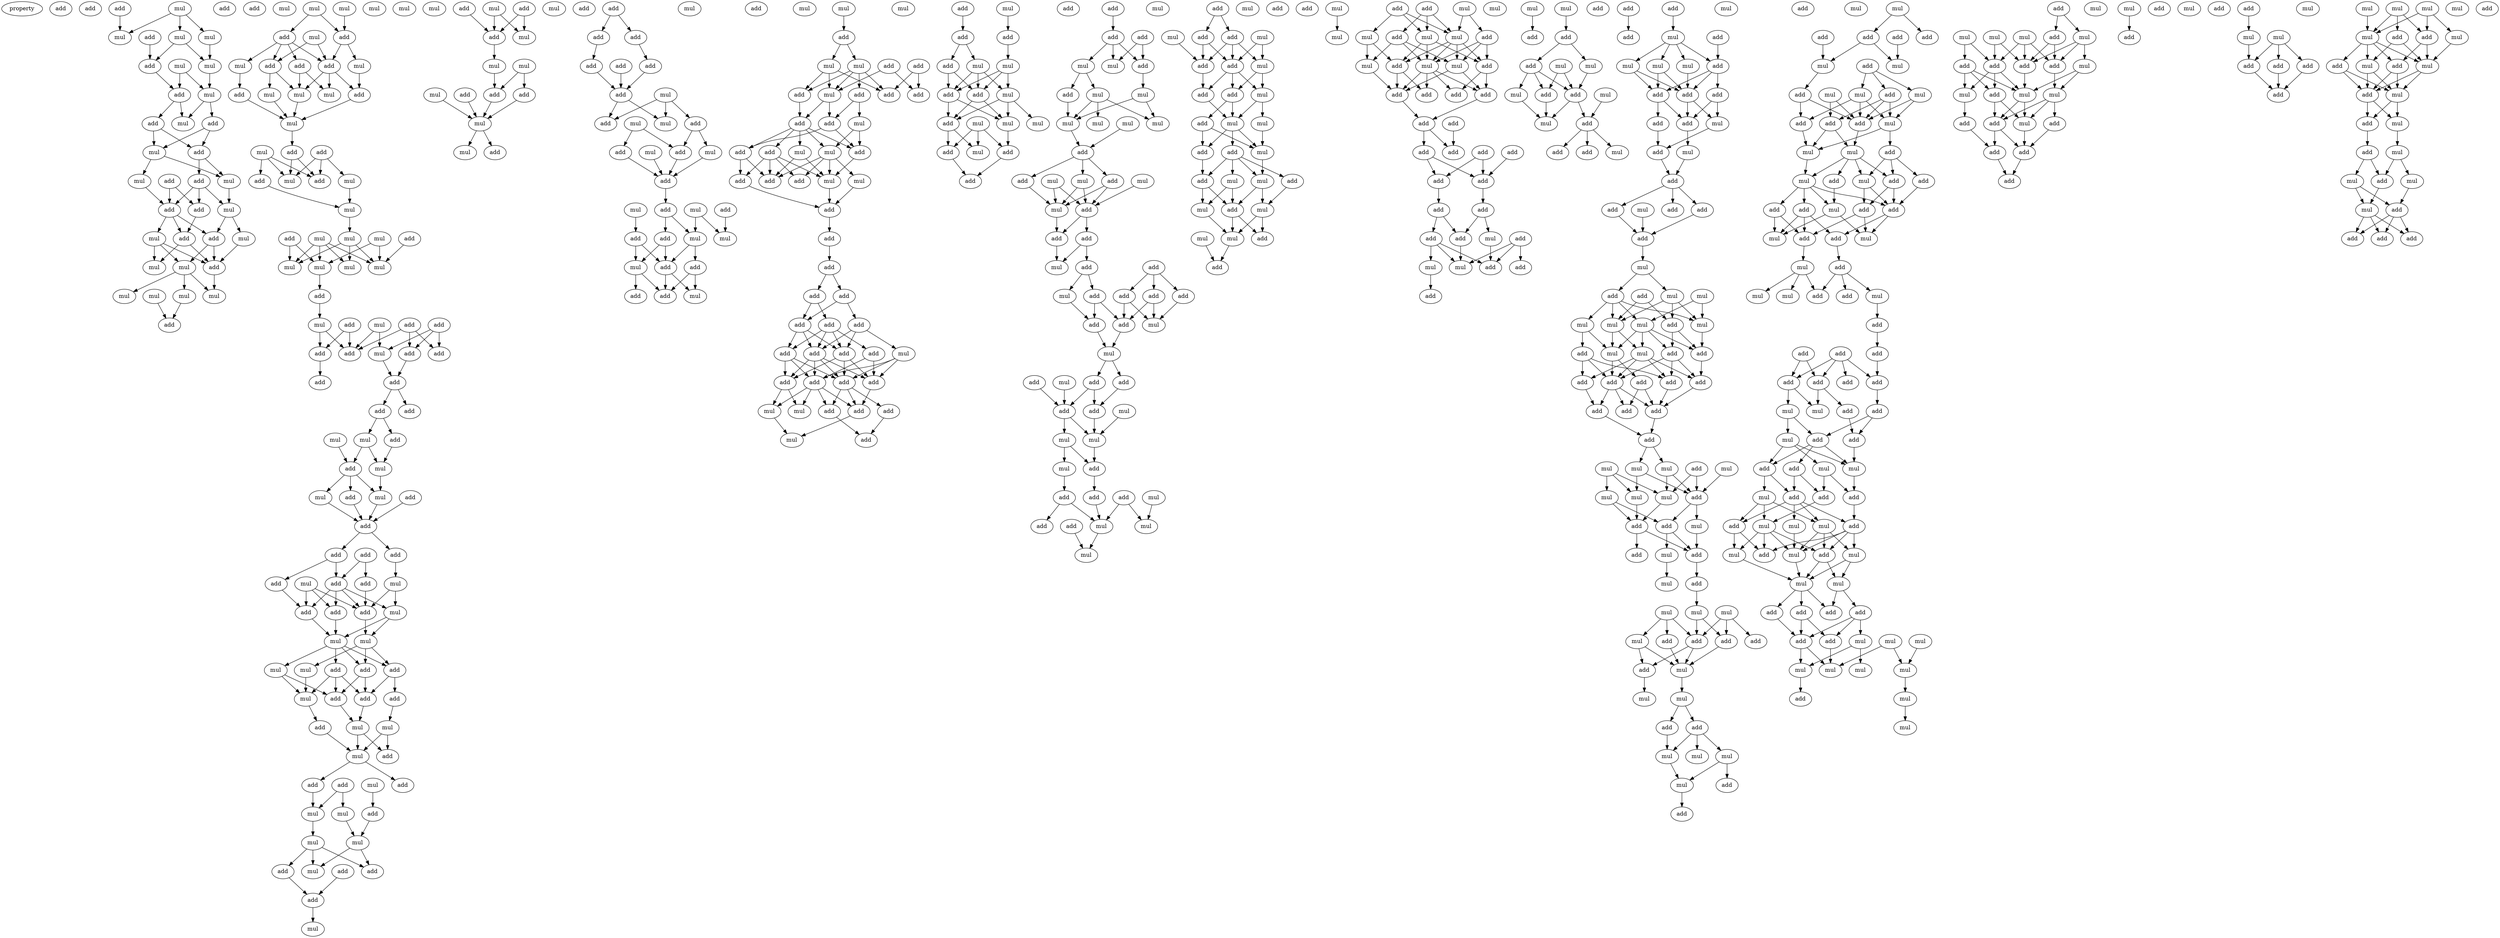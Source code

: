 digraph {
    node [fontcolor=black]
    property [mul=2,lf=1.9]
    0 [ label = add ];
    1 [ label = add ];
    2 [ label = add ];
    3 [ label = mul ];
    4 [ label = mul ];
    5 [ label = mul ];
    6 [ label = mul ];
    7 [ label = add ];
    8 [ label = mul ];
    9 [ label = add ];
    10 [ label = mul ];
    11 [ label = mul ];
    12 [ label = add ];
    13 [ label = mul ];
    14 [ label = add ];
    15 [ label = add ];
    16 [ label = mul ];
    17 [ label = add ];
    18 [ label = add ];
    19 [ label = mul ];
    20 [ label = add ];
    21 [ label = mul ];
    22 [ label = mul ];
    23 [ label = add ];
    24 [ label = add ];
    25 [ label = mul ];
    26 [ label = add ];
    27 [ label = mul ];
    28 [ label = add ];
    29 [ label = add ];
    30 [ label = mul ];
    31 [ label = mul ];
    32 [ label = mul ];
    33 [ label = mul ];
    34 [ label = mul ];
    35 [ label = mul ];
    36 [ label = add ];
    37 [ label = add ];
    38 [ label = add ];
    39 [ label = mul ];
    40 [ label = mul ];
    41 [ label = mul ];
    42 [ label = add ];
    43 [ label = add ];
    44 [ label = mul ];
    45 [ label = mul ];
    46 [ label = add ];
    47 [ label = add ];
    48 [ label = mul ];
    49 [ label = add ];
    50 [ label = add ];
    51 [ label = mul ];
    52 [ label = mul ];
    53 [ label = add ];
    54 [ label = mul ];
    55 [ label = mul ];
    56 [ label = add ];
    57 [ label = mul ];
    58 [ label = add ];
    59 [ label = add ];
    60 [ label = mul ];
    61 [ label = mul ];
    62 [ label = add ];
    63 [ label = mul ];
    64 [ label = add ];
    65 [ label = mul ];
    66 [ label = add ];
    67 [ label = mul ];
    68 [ label = mul ];
    69 [ label = mul ];
    70 [ label = mul ];
    71 [ label = mul ];
    72 [ label = mul ];
    73 [ label = add ];
    74 [ label = mul ];
    75 [ label = add ];
    76 [ label = add ];
    77 [ label = add ];
    78 [ label = mul ];
    79 [ label = add ];
    80 [ label = add ];
    81 [ label = add ];
    82 [ label = add ];
    83 [ label = mul ];
    84 [ label = add ];
    85 [ label = add ];
    86 [ label = add ];
    87 [ label = add ];
    88 [ label = mul ];
    89 [ label = mul ];
    90 [ label = add ];
    91 [ label = add ];
    92 [ label = mul ];
    93 [ label = mul ];
    94 [ label = mul ];
    95 [ label = mul ];
    96 [ label = add ];
    97 [ label = add ];
    98 [ label = add ];
    99 [ label = add ];
    100 [ label = mul ];
    101 [ label = add ];
    102 [ label = add ];
    103 [ label = mul ];
    104 [ label = mul ];
    105 [ label = add ];
    106 [ label = add ];
    107 [ label = add ];
    108 [ label = add ];
    109 [ label = mul ];
    110 [ label = add ];
    111 [ label = add ];
    112 [ label = mul ];
    113 [ label = mul ];
    114 [ label = add ];
    115 [ label = mul ];
    116 [ label = add ];
    117 [ label = add ];
    118 [ label = mul ];
    119 [ label = add ];
    120 [ label = add ];
    121 [ label = add ];
    122 [ label = mul ];
    123 [ label = mul ];
    124 [ label = mul ];
    125 [ label = add ];
    126 [ label = mul ];
    127 [ label = add ];
    128 [ label = add ];
    129 [ label = add ];
    130 [ label = add ];
    131 [ label = mul ];
    132 [ label = mul ];
    133 [ label = add ];
    134 [ label = mul ];
    135 [ label = mul ];
    136 [ label = mul ];
    137 [ label = mul ];
    138 [ label = mul ];
    139 [ label = add ];
    140 [ label = add ];
    141 [ label = add ];
    142 [ label = add ];
    143 [ label = mul ];
    144 [ label = add ];
    145 [ label = mul ];
    146 [ label = add ];
    147 [ label = mul ];
    148 [ label = mul ];
    149 [ label = add ];
    150 [ label = mul ];
    151 [ label = mul ];
    152 [ label = mul ];
    153 [ label = add ];
    154 [ label = add ];
    155 [ label = add ];
    156 [ label = mul ];
    157 [ label = mul ];
    158 [ label = add ];
    159 [ label = add ];
    160 [ label = add ];
    161 [ label = add ];
    162 [ label = add ];
    163 [ label = mul ];
    164 [ label = add ];
    165 [ label = add ];
    166 [ label = add ];
    167 [ label = add ];
    168 [ label = add ];
    169 [ label = mul ];
    170 [ label = mul ];
    171 [ label = add ];
    172 [ label = add ];
    173 [ label = mul ];
    174 [ label = add ];
    175 [ label = mul ];
    176 [ label = mul ];
    177 [ label = add ];
    178 [ label = add ];
    179 [ label = mul ];
    180 [ label = mul ];
    181 [ label = add ];
    182 [ label = add ];
    183 [ label = add ];
    184 [ label = mul ];
    185 [ label = mul ];
    186 [ label = add ];
    187 [ label = mul ];
    188 [ label = add ];
    189 [ label = add ];
    190 [ label = add ];
    191 [ label = mul ];
    192 [ label = add ];
    193 [ label = mul ];
    194 [ label = mul ];
    195 [ label = mul ];
    196 [ label = add ];
    197 [ label = mul ];
    198 [ label = add ];
    199 [ label = mul ];
    200 [ label = add ];
    201 [ label = mul ];
    202 [ label = add ];
    203 [ label = add ];
    204 [ label = add ];
    205 [ label = add ];
    206 [ label = add ];
    207 [ label = mul ];
    208 [ label = add ];
    209 [ label = add ];
    210 [ label = mul ];
    211 [ label = add ];
    212 [ label = mul ];
    213 [ label = add ];
    214 [ label = mul ];
    215 [ label = mul ];
    216 [ label = add ];
    217 [ label = add ];
    218 [ label = add ];
    219 [ label = add ];
    220 [ label = add ];
    221 [ label = add ];
    222 [ label = add ];
    223 [ label = add ];
    224 [ label = add ];
    225 [ label = add ];
    226 [ label = add ];
    227 [ label = mul ];
    228 [ label = add ];
    229 [ label = add ];
    230 [ label = add ];
    231 [ label = add ];
    232 [ label = add ];
    233 [ label = add ];
    234 [ label = add ];
    235 [ label = add ];
    236 [ label = add ];
    237 [ label = add ];
    238 [ label = mul ];
    239 [ label = add ];
    240 [ label = mul ];
    241 [ label = mul ];
    242 [ label = add ];
    243 [ label = mul ];
    244 [ label = add ];
    245 [ label = add ];
    246 [ label = add ];
    247 [ label = add ];
    248 [ label = add ];
    249 [ label = mul ];
    250 [ label = mul ];
    251 [ label = add ];
    252 [ label = add ];
    253 [ label = mul ];
    254 [ label = add ];
    255 [ label = mul ];
    256 [ label = mul ];
    257 [ label = mul ];
    258 [ label = add ];
    259 [ label = add ];
    260 [ label = mul ];
    261 [ label = add ];
    262 [ label = add ];
    263 [ label = add ];
    264 [ label = add ];
    265 [ label = mul ];
    266 [ label = mul ];
    267 [ label = add ];
    268 [ label = mul ];
    269 [ label = add ];
    270 [ label = mul ];
    271 [ label = mul ];
    272 [ label = mul ];
    273 [ label = mul ];
    274 [ label = mul ];
    275 [ label = mul ];
    276 [ label = add ];
    277 [ label = add ];
    278 [ label = mul ];
    279 [ label = mul ];
    280 [ label = add ];
    281 [ label = mul ];
    282 [ label = add ];
    283 [ label = mul ];
    284 [ label = add ];
    285 [ label = add ];
    286 [ label = mul ];
    287 [ label = add ];
    288 [ label = add ];
    289 [ label = add ];
    290 [ label = mul ];
    291 [ label = add ];
    292 [ label = add ];
    293 [ label = add ];
    294 [ label = add ];
    295 [ label = add ];
    296 [ label = mul ];
    297 [ label = mul ];
    298 [ label = add ];
    299 [ label = add ];
    300 [ label = mul ];
    301 [ label = add ];
    302 [ label = mul ];
    303 [ label = add ];
    304 [ label = add ];
    305 [ label = mul ];
    306 [ label = mul ];
    307 [ label = add ];
    308 [ label = mul ];
    309 [ label = add ];
    310 [ label = mul ];
    311 [ label = add ];
    312 [ label = add ];
    313 [ label = add ];
    314 [ label = mul ];
    315 [ label = mul ];
    316 [ label = add ];
    317 [ label = mul ];
    318 [ label = add ];
    319 [ label = mul ];
    320 [ label = add ];
    321 [ label = add ];
    322 [ label = mul ];
    323 [ label = mul ];
    324 [ label = mul ];
    325 [ label = add ];
    326 [ label = add ];
    327 [ label = add ];
    328 [ label = add ];
    329 [ label = mul ];
    330 [ label = mul ];
    331 [ label = add ];
    332 [ label = mul ];
    333 [ label = mul ];
    334 [ label = add ];
    335 [ label = add ];
    336 [ label = add ];
    337 [ label = add ];
    338 [ label = mul ];
    339 [ label = mul ];
    340 [ label = add ];
    341 [ label = mul ];
    342 [ label = mul ];
    343 [ label = add ];
    344 [ label = mul ];
    345 [ label = add ];
    346 [ label = mul ];
    347 [ label = add ];
    348 [ label = add ];
    349 [ label = mul ];
    350 [ label = mul ];
    351 [ label = add ];
    352 [ label = mul ];
    353 [ label = add ];
    354 [ label = mul ];
    355 [ label = mul ];
    356 [ label = add ];
    357 [ label = add ];
    358 [ label = mul ];
    359 [ label = mul ];
    360 [ label = add ];
    361 [ label = add ];
    362 [ label = mul ];
    363 [ label = mul ];
    364 [ label = add ];
    365 [ label = add ];
    366 [ label = add ];
    367 [ label = add ];
    368 [ label = add ];
    369 [ label = add ];
    370 [ label = add ];
    371 [ label = add ];
    372 [ label = add ];
    373 [ label = add ];
    374 [ label = add ];
    375 [ label = add ];
    376 [ label = add ];
    377 [ label = add ];
    378 [ label = add ];
    379 [ label = mul ];
    380 [ label = add ];
    381 [ label = add ];
    382 [ label = add ];
    383 [ label = mul ];
    384 [ label = add ];
    385 [ label = mul ];
    386 [ label = mul ];
    387 [ label = add ];
    388 [ label = mul ];
    389 [ label = mul ];
    390 [ label = add ];
    391 [ label = add ];
    392 [ label = mul ];
    393 [ label = mul ];
    394 [ label = add ];
    395 [ label = add ];
    396 [ label = mul ];
    397 [ label = mul ];
    398 [ label = add ];
    399 [ label = mul ];
    400 [ label = add ];
    401 [ label = add ];
    402 [ label = add ];
    403 [ label = add ];
    404 [ label = add ];
    405 [ label = mul ];
    406 [ label = add ];
    407 [ label = add ];
    408 [ label = mul ];
    409 [ label = add ];
    410 [ label = mul ];
    411 [ label = add ];
    412 [ label = mul ];
    413 [ label = mul ];
    414 [ label = add ];
    415 [ label = add ];
    416 [ label = add ];
    417 [ label = mul ];
    418 [ label = add ];
    419 [ label = add ];
    420 [ label = add ];
    421 [ label = mul ];
    422 [ label = mul ];
    423 [ label = add ];
    424 [ label = add ];
    425 [ label = add ];
    426 [ label = add ];
    427 [ label = mul ];
    428 [ label = add ];
    429 [ label = mul ];
    430 [ label = mul ];
    431 [ label = add ];
    432 [ label = mul ];
    433 [ label = add ];
    434 [ label = mul ];
    435 [ label = mul ];
    436 [ label = add ];
    437 [ label = mul ];
    438 [ label = mul ];
    439 [ label = mul ];
    440 [ label = mul ];
    441 [ label = add ];
    442 [ label = add ];
    443 [ label = add ];
    444 [ label = add ];
    445 [ label = add ];
    446 [ label = add ];
    447 [ label = add ];
    448 [ label = add ];
    449 [ label = add ];
    450 [ label = add ];
    451 [ label = add ];
    452 [ label = add ];
    453 [ label = mul ];
    454 [ label = add ];
    455 [ label = mul ];
    456 [ label = mul ];
    457 [ label = mul ];
    458 [ label = mul ];
    459 [ label = mul ];
    460 [ label = add ];
    461 [ label = mul ];
    462 [ label = mul ];
    463 [ label = add ];
    464 [ label = add ];
    465 [ label = add ];
    466 [ label = add ];
    467 [ label = mul ];
    468 [ label = add ];
    469 [ label = mul ];
    470 [ label = add ];
    471 [ label = mul ];
    472 [ label = mul ];
    473 [ label = mul ];
    474 [ label = add ];
    475 [ label = mul ];
    476 [ label = add ];
    477 [ label = add ];
    478 [ label = add ];
    479 [ label = mul ];
    480 [ label = add ];
    481 [ label = mul ];
    482 [ label = mul ];
    483 [ label = add ];
    484 [ label = mul ];
    485 [ label = add ];
    486 [ label = mul ];
    487 [ label = mul ];
    488 [ label = mul ];
    489 [ label = add ];
    490 [ label = mul ];
    491 [ label = add ];
    492 [ label = mul ];
    493 [ label = add ];
    494 [ label = add ];
    495 [ label = add ];
    496 [ label = add ];
    497 [ label = mul ];
    498 [ label = add ];
    499 [ label = mul ];
    500 [ label = add ];
    501 [ label = mul ];
    502 [ label = mul ];
    503 [ label = add ];
    504 [ label = mul ];
    505 [ label = mul ];
    506 [ label = add ];
    507 [ label = add ];
    508 [ label = add ];
    509 [ label = mul ];
    510 [ label = add ];
    511 [ label = mul ];
    512 [ label = add ];
    513 [ label = mul ];
    514 [ label = add ];
    515 [ label = mul ];
    516 [ label = add ];
    517 [ label = add ];
    518 [ label = add ];
    519 [ label = mul ];
    520 [ label = add ];
    521 [ label = add ];
    522 [ label = mul ];
    523 [ label = add ];
    524 [ label = mul ];
    525 [ label = add ];
    526 [ label = add ];
    527 [ label = mul ];
    528 [ label = add ];
    529 [ label = mul ];
    530 [ label = mul ];
    531 [ label = add ];
    532 [ label = mul ];
    533 [ label = add ];
    534 [ label = add ];
    535 [ label = add ];
    536 [ label = add ];
    537 [ label = add ];
    538 [ label = add ];
    539 [ label = add ];
    540 [ label = add ];
    541 [ label = mul ];
    542 [ label = mul ];
    543 [ label = add ];
    544 [ label = add ];
    545 [ label = add ];
    546 [ label = add ];
    547 [ label = mul ];
    548 [ label = mul ];
    549 [ label = add ];
    550 [ label = mul ];
    551 [ label = add ];
    552 [ label = add ];
    553 [ label = add ];
    554 [ label = mul ];
    555 [ label = add ];
    556 [ label = add ];
    557 [ label = mul ];
    558 [ label = add ];
    559 [ label = mul ];
    560 [ label = mul ];
    561 [ label = add ];
    562 [ label = add ];
    563 [ label = mul ];
    564 [ label = mul ];
    565 [ label = mul ];
    566 [ label = mul ];
    567 [ label = mul ];
    568 [ label = add ];
    569 [ label = add ];
    570 [ label = add ];
    571 [ label = add ];
    572 [ label = mul ];
    573 [ label = add ];
    574 [ label = add ];
    575 [ label = mul ];
    576 [ label = mul ];
    577 [ label = mul ];
    578 [ label = mul ];
    579 [ label = mul ];
    580 [ label = mul ];
    581 [ label = add ];
    582 [ label = mul ];
    583 [ label = mul ];
    584 [ label = add ];
    585 [ label = mul ];
    586 [ label = mul ];
    587 [ label = add ];
    588 [ label = mul ];
    589 [ label = mul ];
    590 [ label = add ];
    591 [ label = add ];
    592 [ label = add ];
    593 [ label = add ];
    594 [ label = mul ];
    595 [ label = mul ];
    596 [ label = mul ];
    597 [ label = mul ];
    598 [ label = add ];
    599 [ label = add ];
    600 [ label = add ];
    601 [ label = mul ];
    602 [ label = add ];
    603 [ label = add ];
    604 [ label = add ];
    605 [ label = add ];
    606 [ label = mul ];
    607 [ label = mul ];
    608 [ label = add ];
    609 [ label = add ];
    610 [ label = mul ];
    611 [ label = add ];
    612 [ label = add ];
    613 [ label = mul ];
    614 [ label = mul ];
    615 [ label = add ];
    616 [ label = add ];
    617 [ label = add ];
    618 [ label = mul ];
    619 [ label = add ];
    620 [ label = mul ];
    621 [ label = mul ];
    622 [ label = mul ];
    623 [ label = mul ];
    624 [ label = add ];
    625 [ label = add ];
    626 [ label = mul ];
    627 [ label = add ];
    628 [ label = mul ];
    629 [ label = mul ];
    630 [ label = add ];
    631 [ label = add ];
    632 [ label = mul ];
    633 [ label = add ];
    634 [ label = mul ];
    635 [ label = mul ];
    636 [ label = add ];
    637 [ label = add ];
    638 [ label = mul ];
    639 [ label = mul ];
    640 [ label = mul ];
    641 [ label = add ];
    642 [ label = mul ];
    643 [ label = add ];
    644 [ label = add ];
    645 [ label = add ];
    646 [ label = add ];
    2 -> 5 [ name = 0 ];
    3 -> 4 [ name = 1 ];
    3 -> 5 [ name = 2 ];
    3 -> 6 [ name = 3 ];
    4 -> 10 [ name = 4 ];
    6 -> 9 [ name = 5 ];
    6 -> 10 [ name = 6 ];
    7 -> 9 [ name = 7 ];
    8 -> 11 [ name = 8 ];
    8 -> 12 [ name = 9 ];
    9 -> 12 [ name = 10 ];
    10 -> 11 [ name = 11 ];
    11 -> 13 [ name = 12 ];
    11 -> 15 [ name = 13 ];
    12 -> 13 [ name = 14 ];
    12 -> 14 [ name = 15 ];
    14 -> 16 [ name = 16 ];
    14 -> 17 [ name = 17 ];
    15 -> 16 [ name = 18 ];
    15 -> 17 [ name = 19 ];
    16 -> 19 [ name = 20 ];
    16 -> 21 [ name = 21 ];
    17 -> 19 [ name = 22 ];
    17 -> 20 [ name = 23 ];
    18 -> 23 [ name = 24 ];
    18 -> 24 [ name = 25 ];
    19 -> 22 [ name = 26 ];
    20 -> 22 [ name = 27 ];
    20 -> 23 [ name = 28 ];
    20 -> 24 [ name = 29 ];
    21 -> 24 [ name = 30 ];
    22 -> 26 [ name = 31 ];
    22 -> 27 [ name = 32 ];
    23 -> 28 [ name = 33 ];
    24 -> 25 [ name = 34 ];
    24 -> 26 [ name = 35 ];
    24 -> 28 [ name = 36 ];
    25 -> 29 [ name = 37 ];
    25 -> 30 [ name = 38 ];
    25 -> 31 [ name = 39 ];
    26 -> 29 [ name = 40 ];
    26 -> 31 [ name = 41 ];
    27 -> 29 [ name = 42 ];
    28 -> 29 [ name = 43 ];
    28 -> 30 [ name = 44 ];
    29 -> 32 [ name = 45 ];
    31 -> 32 [ name = 46 ];
    31 -> 34 [ name = 47 ];
    31 -> 35 [ name = 48 ];
    33 -> 36 [ name = 49 ];
    34 -> 36 [ name = 50 ];
    40 -> 43 [ name = 51 ];
    41 -> 42 [ name = 52 ];
    41 -> 43 [ name = 53 ];
    42 -> 45 [ name = 54 ];
    42 -> 46 [ name = 55 ];
    42 -> 47 [ name = 56 ];
    42 -> 49 [ name = 57 ];
    43 -> 47 [ name = 58 ];
    43 -> 48 [ name = 59 ];
    44 -> 46 [ name = 60 ];
    44 -> 47 [ name = 61 ];
    45 -> 53 [ name = 62 ];
    46 -> 51 [ name = 63 ];
    46 -> 52 [ name = 64 ];
    47 -> 50 [ name = 65 ];
    47 -> 52 [ name = 66 ];
    47 -> 54 [ name = 67 ];
    48 -> 50 [ name = 68 ];
    49 -> 52 [ name = 69 ];
    49 -> 54 [ name = 70 ];
    50 -> 55 [ name = 71 ];
    51 -> 55 [ name = 72 ];
    52 -> 55 [ name = 73 ];
    53 -> 55 [ name = 74 ];
    55 -> 56 [ name = 75 ];
    56 -> 61 [ name = 76 ];
    56 -> 62 [ name = 77 ];
    57 -> 59 [ name = 78 ];
    57 -> 61 [ name = 79 ];
    57 -> 62 [ name = 80 ];
    58 -> 60 [ name = 81 ];
    58 -> 61 [ name = 82 ];
    58 -> 62 [ name = 83 ];
    59 -> 63 [ name = 84 ];
    60 -> 63 [ name = 85 ];
    63 -> 67 [ name = 86 ];
    64 -> 69 [ name = 87 ];
    64 -> 70 [ name = 88 ];
    65 -> 69 [ name = 89 ];
    65 -> 70 [ name = 90 ];
    65 -> 71 [ name = 91 ];
    65 -> 72 [ name = 92 ];
    66 -> 72 [ name = 93 ];
    67 -> 70 [ name = 94 ];
    67 -> 71 [ name = 95 ];
    67 -> 72 [ name = 96 ];
    68 -> 69 [ name = 97 ];
    68 -> 72 [ name = 98 ];
    69 -> 73 [ name = 99 ];
    73 -> 74 [ name = 100 ];
    74 -> 79 [ name = 101 ];
    74 -> 80 [ name = 102 ];
    75 -> 79 [ name = 103 ];
    75 -> 81 [ name = 104 ];
    75 -> 82 [ name = 105 ];
    76 -> 81 [ name = 106 ];
    76 -> 82 [ name = 107 ];
    76 -> 83 [ name = 108 ];
    77 -> 79 [ name = 109 ];
    77 -> 80 [ name = 110 ];
    78 -> 79 [ name = 111 ];
    78 -> 83 [ name = 112 ];
    80 -> 84 [ name = 113 ];
    81 -> 85 [ name = 114 ];
    83 -> 85 [ name = 115 ];
    85 -> 86 [ name = 116 ];
    85 -> 87 [ name = 117 ];
    86 -> 88 [ name = 118 ];
    86 -> 90 [ name = 119 ];
    88 -> 91 [ name = 120 ];
    88 -> 92 [ name = 121 ];
    89 -> 91 [ name = 122 ];
    90 -> 92 [ name = 123 ];
    91 -> 93 [ name = 124 ];
    91 -> 94 [ name = 125 ];
    91 -> 96 [ name = 126 ];
    92 -> 93 [ name = 127 ];
    93 -> 98 [ name = 128 ];
    94 -> 98 [ name = 129 ];
    96 -> 98 [ name = 130 ];
    97 -> 98 [ name = 131 ];
    98 -> 101 [ name = 132 ];
    98 -> 102 [ name = 133 ];
    99 -> 105 [ name = 134 ];
    99 -> 107 [ name = 135 ];
    101 -> 104 [ name = 136 ];
    102 -> 105 [ name = 137 ];
    102 -> 106 [ name = 138 ];
    103 -> 108 [ name = 139 ];
    103 -> 110 [ name = 140 ];
    103 -> 111 [ name = 141 ];
    104 -> 109 [ name = 142 ];
    104 -> 111 [ name = 143 ];
    105 -> 108 [ name = 144 ];
    105 -> 109 [ name = 145 ];
    105 -> 110 [ name = 146 ];
    105 -> 111 [ name = 147 ];
    106 -> 110 [ name = 148 ];
    107 -> 111 [ name = 149 ];
    108 -> 112 [ name = 150 ];
    109 -> 112 [ name = 151 ];
    109 -> 113 [ name = 152 ];
    110 -> 112 [ name = 153 ];
    111 -> 113 [ name = 154 ];
    112 -> 114 [ name = 155 ];
    112 -> 115 [ name = 156 ];
    112 -> 116 [ name = 157 ];
    112 -> 117 [ name = 158 ];
    113 -> 114 [ name = 159 ];
    113 -> 116 [ name = 160 ];
    113 -> 118 [ name = 161 ];
    114 -> 119 [ name = 162 ];
    114 -> 121 [ name = 163 ];
    115 -> 120 [ name = 164 ];
    115 -> 122 [ name = 165 ];
    116 -> 119 [ name = 166 ];
    116 -> 120 [ name = 167 ];
    117 -> 119 [ name = 168 ];
    117 -> 120 [ name = 169 ];
    117 -> 122 [ name = 170 ];
    118 -> 122 [ name = 171 ];
    119 -> 124 [ name = 172 ];
    120 -> 124 [ name = 173 ];
    121 -> 123 [ name = 174 ];
    122 -> 125 [ name = 175 ];
    123 -> 126 [ name = 176 ];
    123 -> 127 [ name = 177 ];
    124 -> 126 [ name = 178 ];
    124 -> 127 [ name = 179 ];
    125 -> 126 [ name = 180 ];
    126 -> 128 [ name = 181 ];
    126 -> 130 [ name = 182 ];
    128 -> 134 [ name = 183 ];
    129 -> 132 [ name = 184 ];
    129 -> 134 [ name = 185 ];
    131 -> 133 [ name = 186 ];
    132 -> 136 [ name = 187 ];
    133 -> 136 [ name = 188 ];
    134 -> 135 [ name = 189 ];
    135 -> 138 [ name = 190 ];
    135 -> 139 [ name = 191 ];
    135 -> 141 [ name = 192 ];
    136 -> 138 [ name = 193 ];
    136 -> 139 [ name = 194 ];
    140 -> 142 [ name = 195 ];
    141 -> 142 [ name = 196 ];
    142 -> 143 [ name = 197 ];
    144 -> 149 [ name = 198 ];
    146 -> 148 [ name = 199 ];
    146 -> 149 [ name = 200 ];
    147 -> 148 [ name = 201 ];
    147 -> 149 [ name = 202 ];
    149 -> 151 [ name = 203 ];
    150 -> 154 [ name = 204 ];
    150 -> 155 [ name = 205 ];
    151 -> 154 [ name = 206 ];
    152 -> 156 [ name = 207 ];
    153 -> 156 [ name = 208 ];
    154 -> 156 [ name = 209 ];
    155 -> 156 [ name = 210 ];
    156 -> 157 [ name = 211 ];
    156 -> 158 [ name = 212 ];
    160 -> 161 [ name = 213 ];
    160 -> 162 [ name = 214 ];
    161 -> 167 [ name = 215 ];
    162 -> 165 [ name = 216 ];
    165 -> 168 [ name = 217 ];
    166 -> 168 [ name = 218 ];
    167 -> 168 [ name = 219 ];
    168 -> 172 [ name = 220 ];
    168 -> 173 [ name = 221 ];
    169 -> 171 [ name = 222 ];
    169 -> 172 [ name = 223 ];
    169 -> 173 [ name = 224 ];
    170 -> 174 [ name = 225 ];
    170 -> 177 [ name = 226 ];
    171 -> 176 [ name = 227 ];
    171 -> 177 [ name = 228 ];
    174 -> 178 [ name = 229 ];
    175 -> 178 [ name = 230 ];
    176 -> 178 [ name = 231 ];
    177 -> 178 [ name = 232 ];
    178 -> 182 [ name = 233 ];
    179 -> 186 [ name = 234 ];
    180 -> 184 [ name = 235 ];
    180 -> 185 [ name = 236 ];
    181 -> 185 [ name = 237 ];
    182 -> 183 [ name = 238 ];
    182 -> 184 [ name = 239 ];
    183 -> 187 [ name = 240 ];
    183 -> 189 [ name = 241 ];
    184 -> 188 [ name = 242 ];
    184 -> 189 [ name = 243 ];
    186 -> 187 [ name = 244 ];
    186 -> 189 [ name = 245 ];
    187 -> 190 [ name = 246 ];
    187 -> 192 [ name = 247 ];
    188 -> 190 [ name = 248 ];
    188 -> 191 [ name = 249 ];
    189 -> 190 [ name = 250 ];
    189 -> 191 [ name = 251 ];
    194 -> 196 [ name = 252 ];
    196 -> 197 [ name = 253 ];
    196 -> 199 [ name = 254 ];
    197 -> 201 [ name = 255 ];
    197 -> 202 [ name = 256 ];
    197 -> 203 [ name = 257 ];
    197 -> 205 [ name = 258 ];
    198 -> 201 [ name = 259 ];
    198 -> 204 [ name = 260 ];
    199 -> 201 [ name = 261 ];
    199 -> 203 [ name = 262 ];
    199 -> 205 [ name = 263 ];
    200 -> 204 [ name = 264 ];
    200 -> 205 [ name = 265 ];
    201 -> 206 [ name = 266 ];
    201 -> 208 [ name = 267 ];
    202 -> 206 [ name = 268 ];
    202 -> 207 [ name = 269 ];
    203 -> 208 [ name = 270 ];
    206 -> 211 [ name = 271 ];
    206 -> 213 [ name = 272 ];
    207 -> 212 [ name = 273 ];
    207 -> 213 [ name = 274 ];
    208 -> 209 [ name = 275 ];
    208 -> 210 [ name = 276 ];
    208 -> 211 [ name = 277 ];
    208 -> 212 [ name = 278 ];
    208 -> 213 [ name = 279 ];
    209 -> 214 [ name = 280 ];
    209 -> 216 [ name = 281 ];
    209 -> 217 [ name = 282 ];
    209 -> 218 [ name = 283 ];
    210 -> 214 [ name = 284 ];
    210 -> 217 [ name = 285 ];
    211 -> 217 [ name = 286 ];
    211 -> 218 [ name = 287 ];
    212 -> 214 [ name = 288 ];
    212 -> 215 [ name = 289 ];
    212 -> 216 [ name = 290 ];
    212 -> 217 [ name = 291 ];
    213 -> 214 [ name = 292 ];
    214 -> 219 [ name = 293 ];
    215 -> 219 [ name = 294 ];
    218 -> 219 [ name = 295 ];
    219 -> 220 [ name = 296 ];
    220 -> 221 [ name = 297 ];
    221 -> 222 [ name = 298 ];
    221 -> 223 [ name = 299 ];
    222 -> 224 [ name = 300 ];
    222 -> 226 [ name = 301 ];
    223 -> 225 [ name = 302 ];
    223 -> 226 [ name = 303 ];
    224 -> 228 [ name = 304 ];
    224 -> 229 [ name = 305 ];
    224 -> 230 [ name = 306 ];
    224 -> 231 [ name = 307 ];
    225 -> 227 [ name = 308 ];
    225 -> 230 [ name = 309 ];
    225 -> 231 [ name = 310 ];
    226 -> 228 [ name = 311 ];
    226 -> 230 [ name = 312 ];
    226 -> 231 [ name = 313 ];
    227 -> 232 [ name = 314 ];
    227 -> 233 [ name = 315 ];
    227 -> 234 [ name = 316 ];
    228 -> 233 [ name = 317 ];
    228 -> 234 [ name = 318 ];
    228 -> 235 [ name = 319 ];
    229 -> 232 [ name = 320 ];
    229 -> 233 [ name = 321 ];
    230 -> 232 [ name = 322 ];
    230 -> 234 [ name = 323 ];
    230 -> 235 [ name = 324 ];
    231 -> 232 [ name = 325 ];
    231 -> 233 [ name = 326 ];
    231 -> 234 [ name = 327 ];
    231 -> 235 [ name = 328 ];
    232 -> 236 [ name = 329 ];
    233 -> 236 [ name = 330 ];
    233 -> 238 [ name = 331 ];
    233 -> 239 [ name = 332 ];
    233 -> 240 [ name = 333 ];
    234 -> 236 [ name = 334 ];
    234 -> 237 [ name = 335 ];
    234 -> 239 [ name = 336 ];
    235 -> 238 [ name = 337 ];
    235 -> 240 [ name = 338 ];
    236 -> 241 [ name = 339 ];
    237 -> 242 [ name = 340 ];
    239 -> 242 [ name = 341 ];
    240 -> 241 [ name = 342 ];
    243 -> 246 [ name = 343 ];
    245 -> 247 [ name = 344 ];
    246 -> 250 [ name = 345 ];
    247 -> 248 [ name = 346 ];
    247 -> 249 [ name = 347 ];
    248 -> 251 [ name = 348 ];
    248 -> 252 [ name = 349 ];
    249 -> 251 [ name = 350 ];
    249 -> 252 [ name = 351 ];
    249 -> 253 [ name = 352 ];
    250 -> 251 [ name = 353 ];
    250 -> 252 [ name = 354 ];
    250 -> 253 [ name = 355 ];
    251 -> 254 [ name = 356 ];
    251 -> 255 [ name = 357 ];
    252 -> 254 [ name = 358 ];
    252 -> 255 [ name = 359 ];
    253 -> 254 [ name = 360 ];
    253 -> 255 [ name = 361 ];
    253 -> 257 [ name = 362 ];
    254 -> 259 [ name = 363 ];
    254 -> 260 [ name = 364 ];
    255 -> 258 [ name = 365 ];
    256 -> 258 [ name = 366 ];
    256 -> 259 [ name = 367 ];
    256 -> 260 [ name = 368 ];
    258 -> 261 [ name = 369 ];
    259 -> 261 [ name = 370 ];
    262 -> 264 [ name = 371 ];
    263 -> 265 [ name = 372 ];
    263 -> 267 [ name = 373 ];
    264 -> 265 [ name = 374 ];
    264 -> 266 [ name = 375 ];
    264 -> 267 [ name = 376 ];
    266 -> 268 [ name = 377 ];
    266 -> 269 [ name = 378 ];
    267 -> 270 [ name = 379 ];
    268 -> 272 [ name = 380 ];
    268 -> 274 [ name = 381 ];
    268 -> 275 [ name = 382 ];
    269 -> 275 [ name = 383 ];
    270 -> 274 [ name = 384 ];
    270 -> 275 [ name = 385 ];
    273 -> 276 [ name = 386 ];
    275 -> 276 [ name = 387 ];
    276 -> 277 [ name = 388 ];
    276 -> 280 [ name = 389 ];
    276 -> 281 [ name = 390 ];
    277 -> 283 [ name = 391 ];
    278 -> 282 [ name = 392 ];
    279 -> 282 [ name = 393 ];
    279 -> 283 [ name = 394 ];
    280 -> 282 [ name = 395 ];
    280 -> 283 [ name = 396 ];
    281 -> 282 [ name = 397 ];
    281 -> 283 [ name = 398 ];
    282 -> 284 [ name = 399 ];
    282 -> 285 [ name = 400 ];
    283 -> 285 [ name = 401 ];
    284 -> 286 [ name = 402 ];
    284 -> 288 [ name = 403 ];
    285 -> 286 [ name = 404 ];
    287 -> 289 [ name = 405 ];
    287 -> 292 [ name = 406 ];
    287 -> 293 [ name = 407 ];
    288 -> 290 [ name = 408 ];
    288 -> 291 [ name = 409 ];
    289 -> 295 [ name = 410 ];
    289 -> 296 [ name = 411 ];
    290 -> 294 [ name = 412 ];
    291 -> 294 [ name = 413 ];
    291 -> 295 [ name = 414 ];
    292 -> 295 [ name = 415 ];
    292 -> 296 [ name = 416 ];
    293 -> 296 [ name = 417 ];
    294 -> 297 [ name = 418 ];
    295 -> 297 [ name = 419 ];
    297 -> 299 [ name = 420 ];
    297 -> 301 [ name = 421 ];
    298 -> 304 [ name = 422 ];
    299 -> 303 [ name = 423 ];
    300 -> 304 [ name = 424 ];
    301 -> 303 [ name = 425 ];
    301 -> 304 [ name = 426 ];
    302 -> 306 [ name = 427 ];
    303 -> 306 [ name = 428 ];
    304 -> 305 [ name = 429 ];
    304 -> 306 [ name = 430 ];
    305 -> 307 [ name = 431 ];
    305 -> 308 [ name = 432 ];
    306 -> 307 [ name = 433 ];
    307 -> 312 [ name = 434 ];
    308 -> 311 [ name = 435 ];
    309 -> 314 [ name = 436 ];
    309 -> 315 [ name = 437 ];
    310 -> 314 [ name = 438 ];
    311 -> 313 [ name = 439 ];
    311 -> 315 [ name = 440 ];
    312 -> 315 [ name = 441 ];
    315 -> 317 [ name = 442 ];
    316 -> 317 [ name = 443 ];
    318 -> 320 [ name = 444 ];
    318 -> 321 [ name = 445 ];
    320 -> 325 [ name = 446 ];
    320 -> 326 [ name = 447 ];
    321 -> 324 [ name = 448 ];
    321 -> 325 [ name = 449 ];
    321 -> 326 [ name = 450 ];
    322 -> 324 [ name = 451 ];
    322 -> 325 [ name = 452 ];
    323 -> 326 [ name = 453 ];
    324 -> 327 [ name = 454 ];
    324 -> 329 [ name = 455 ];
    325 -> 327 [ name = 456 ];
    325 -> 328 [ name = 457 ];
    325 -> 329 [ name = 458 ];
    326 -> 328 [ name = 459 ];
    327 -> 331 [ name = 460 ];
    327 -> 332 [ name = 461 ];
    328 -> 332 [ name = 462 ];
    329 -> 330 [ name = 463 ];
    329 -> 332 [ name = 464 ];
    330 -> 333 [ name = 465 ];
    331 -> 333 [ name = 466 ];
    331 -> 334 [ name = 467 ];
    332 -> 333 [ name = 468 ];
    332 -> 334 [ name = 469 ];
    332 -> 335 [ name = 470 ];
    333 -> 338 [ name = 471 ];
    334 -> 336 [ name = 472 ];
    335 -> 336 [ name = 473 ];
    335 -> 337 [ name = 474 ];
    335 -> 338 [ name = 475 ];
    335 -> 339 [ name = 476 ];
    336 -> 340 [ name = 477 ];
    336 -> 342 [ name = 478 ];
    337 -> 341 [ name = 479 ];
    338 -> 340 [ name = 480 ];
    338 -> 341 [ name = 481 ];
    339 -> 340 [ name = 482 ];
    339 -> 342 [ name = 483 ];
    340 -> 344 [ name = 484 ];
    340 -> 347 [ name = 485 ];
    341 -> 344 [ name = 486 ];
    341 -> 347 [ name = 487 ];
    342 -> 344 [ name = 488 ];
    344 -> 348 [ name = 489 ];
    346 -> 348 [ name = 490 ];
    349 -> 350 [ name = 491 ];
    351 -> 354 [ name = 492 ];
    351 -> 355 [ name = 493 ];
    351 -> 358 [ name = 494 ];
    352 -> 354 [ name = 495 ];
    352 -> 357 [ name = 496 ];
    353 -> 354 [ name = 497 ];
    353 -> 355 [ name = 498 ];
    353 -> 356 [ name = 499 ];
    354 -> 359 [ name = 500 ];
    354 -> 360 [ name = 501 ];
    354 -> 361 [ name = 502 ];
    354 -> 363 [ name = 503 ];
    355 -> 360 [ name = 504 ];
    355 -> 361 [ name = 505 ];
    355 -> 363 [ name = 506 ];
    356 -> 359 [ name = 507 ];
    356 -> 362 [ name = 508 ];
    356 -> 363 [ name = 509 ];
    357 -> 359 [ name = 510 ];
    357 -> 360 [ name = 511 ];
    357 -> 363 [ name = 512 ];
    358 -> 361 [ name = 513 ];
    358 -> 362 [ name = 514 ];
    359 -> 364 [ name = 515 ];
    359 -> 366 [ name = 516 ];
    360 -> 364 [ name = 517 ];
    360 -> 367 [ name = 518 ];
    361 -> 365 [ name = 519 ];
    361 -> 366 [ name = 520 ];
    362 -> 366 [ name = 521 ];
    363 -> 364 [ name = 522 ];
    363 -> 365 [ name = 523 ];
    363 -> 366 [ name = 524 ];
    363 -> 367 [ name = 525 ];
    364 -> 369 [ name = 526 ];
    366 -> 369 [ name = 527 ];
    368 -> 372 [ name = 528 ];
    369 -> 370 [ name = 529 ];
    369 -> 372 [ name = 530 ];
    370 -> 374 [ name = 531 ];
    370 -> 375 [ name = 532 ];
    371 -> 374 [ name = 533 ];
    371 -> 375 [ name = 534 ];
    373 -> 375 [ name = 535 ];
    374 -> 376 [ name = 536 ];
    375 -> 377 [ name = 537 ];
    376 -> 378 [ name = 538 ];
    376 -> 381 [ name = 539 ];
    377 -> 379 [ name = 540 ];
    377 -> 381 [ name = 541 ];
    378 -> 382 [ name = 542 ];
    378 -> 383 [ name = 543 ];
    378 -> 386 [ name = 544 ];
    379 -> 382 [ name = 545 ];
    380 -> 382 [ name = 546 ];
    380 -> 383 [ name = 547 ];
    380 -> 384 [ name = 548 ];
    381 -> 383 [ name = 549 ];
    386 -> 387 [ name = 550 ];
    388 -> 391 [ name = 551 ];
    389 -> 390 [ name = 552 ];
    390 -> 392 [ name = 553 ];
    390 -> 394 [ name = 554 ];
    392 -> 395 [ name = 555 ];
    393 -> 395 [ name = 556 ];
    393 -> 398 [ name = 557 ];
    394 -> 395 [ name = 558 ];
    394 -> 396 [ name = 559 ];
    394 -> 398 [ name = 560 ];
    395 -> 399 [ name = 561 ];
    395 -> 400 [ name = 562 ];
    396 -> 399 [ name = 563 ];
    397 -> 400 [ name = 564 ];
    398 -> 399 [ name = 565 ];
    400 -> 401 [ name = 566 ];
    400 -> 404 [ name = 567 ];
    400 -> 405 [ name = 568 ];
    403 -> 406 [ name = 569 ];
    407 -> 408 [ name = 570 ];
    408 -> 410 [ name = 571 ];
    408 -> 411 [ name = 572 ];
    408 -> 412 [ name = 573 ];
    408 -> 413 [ name = 574 ];
    409 -> 411 [ name = 575 ];
    410 -> 414 [ name = 576 ];
    410 -> 415 [ name = 577 ];
    411 -> 414 [ name = 578 ];
    411 -> 415 [ name = 579 ];
    411 -> 416 [ name = 580 ];
    412 -> 414 [ name = 581 ];
    412 -> 415 [ name = 582 ];
    413 -> 415 [ name = 583 ];
    414 -> 418 [ name = 584 ];
    414 -> 419 [ name = 585 ];
    415 -> 417 [ name = 586 ];
    415 -> 418 [ name = 587 ];
    416 -> 417 [ name = 588 ];
    416 -> 418 [ name = 589 ];
    417 -> 420 [ name = 590 ];
    418 -> 422 [ name = 591 ];
    419 -> 420 [ name = 592 ];
    420 -> 423 [ name = 593 ];
    422 -> 423 [ name = 594 ];
    423 -> 424 [ name = 595 ];
    423 -> 425 [ name = 596 ];
    423 -> 426 [ name = 597 ];
    425 -> 428 [ name = 598 ];
    426 -> 428 [ name = 599 ];
    427 -> 428 [ name = 600 ];
    428 -> 429 [ name = 601 ];
    429 -> 432 [ name = 602 ];
    429 -> 433 [ name = 603 ];
    430 -> 435 [ name = 604 ];
    430 -> 437 [ name = 605 ];
    431 -> 436 [ name = 606 ];
    431 -> 438 [ name = 607 ];
    432 -> 436 [ name = 608 ];
    432 -> 437 [ name = 609 ];
    432 -> 438 [ name = 610 ];
    433 -> 434 [ name = 611 ];
    433 -> 435 [ name = 612 ];
    433 -> 437 [ name = 613 ];
    433 -> 438 [ name = 614 ];
    434 -> 439 [ name = 615 ];
    434 -> 441 [ name = 616 ];
    435 -> 439 [ name = 617 ];
    435 -> 440 [ name = 618 ];
    435 -> 442 [ name = 619 ];
    435 -> 443 [ name = 620 ];
    436 -> 442 [ name = 621 ];
    436 -> 443 [ name = 622 ];
    437 -> 443 [ name = 623 ];
    438 -> 439 [ name = 624 ];
    438 -> 440 [ name = 625 ];
    439 -> 445 [ name = 626 ];
    439 -> 447 [ name = 627 ];
    440 -> 444 [ name = 628 ];
    440 -> 446 [ name = 629 ];
    440 -> 447 [ name = 630 ];
    440 -> 448 [ name = 631 ];
    441 -> 444 [ name = 632 ];
    441 -> 446 [ name = 633 ];
    441 -> 447 [ name = 634 ];
    442 -> 446 [ name = 635 ];
    442 -> 447 [ name = 636 ];
    442 -> 448 [ name = 637 ];
    443 -> 448 [ name = 638 ];
    444 -> 449 [ name = 639 ];
    445 -> 450 [ name = 640 ];
    445 -> 451 [ name = 641 ];
    446 -> 451 [ name = 642 ];
    447 -> 449 [ name = 643 ];
    447 -> 450 [ name = 644 ];
    447 -> 451 [ name = 645 ];
    448 -> 451 [ name = 646 ];
    449 -> 452 [ name = 647 ];
    451 -> 452 [ name = 648 ];
    452 -> 455 [ name = 649 ];
    452 -> 456 [ name = 650 ];
    453 -> 460 [ name = 651 ];
    454 -> 458 [ name = 652 ];
    454 -> 460 [ name = 653 ];
    455 -> 459 [ name = 654 ];
    455 -> 460 [ name = 655 ];
    456 -> 458 [ name = 656 ];
    456 -> 460 [ name = 657 ];
    457 -> 458 [ name = 658 ];
    457 -> 459 [ name = 659 ];
    457 -> 461 [ name = 660 ];
    458 -> 464 [ name = 661 ];
    459 -> 464 [ name = 662 ];
    460 -> 462 [ name = 663 ];
    460 -> 463 [ name = 664 ];
    461 -> 463 [ name = 665 ];
    461 -> 464 [ name = 666 ];
    462 -> 468 [ name = 667 ];
    463 -> 467 [ name = 668 ];
    463 -> 468 [ name = 669 ];
    464 -> 466 [ name = 670 ];
    464 -> 468 [ name = 671 ];
    467 -> 469 [ name = 672 ];
    468 -> 470 [ name = 673 ];
    470 -> 473 [ name = 674 ];
    471 -> 474 [ name = 675 ];
    471 -> 475 [ name = 676 ];
    471 -> 476 [ name = 677 ];
    472 -> 474 [ name = 678 ];
    472 -> 477 [ name = 679 ];
    472 -> 478 [ name = 680 ];
    473 -> 474 [ name = 681 ];
    473 -> 478 [ name = 682 ];
    474 -> 479 [ name = 683 ];
    474 -> 480 [ name = 684 ];
    475 -> 479 [ name = 685 ];
    475 -> 480 [ name = 686 ];
    476 -> 479 [ name = 687 ];
    478 -> 479 [ name = 688 ];
    479 -> 482 [ name = 689 ];
    480 -> 481 [ name = 690 ];
    482 -> 483 [ name = 691 ];
    482 -> 485 [ name = 692 ];
    483 -> 486 [ name = 693 ];
    483 -> 487 [ name = 694 ];
    483 -> 488 [ name = 695 ];
    485 -> 486 [ name = 696 ];
    486 -> 490 [ name = 697 ];
    488 -> 489 [ name = 698 ];
    488 -> 490 [ name = 699 ];
    490 -> 491 [ name = 700 ];
    492 -> 493 [ name = 701 ];
    492 -> 495 [ name = 702 ];
    493 -> 497 [ name = 703 ];
    493 -> 499 [ name = 704 ];
    494 -> 497 [ name = 705 ];
    496 -> 499 [ name = 706 ];
    497 -> 503 [ name = 707 ];
    498 -> 500 [ name = 708 ];
    498 -> 501 [ name = 709 ];
    498 -> 504 [ name = 710 ];
    500 -> 505 [ name = 711 ];
    500 -> 506 [ name = 712 ];
    500 -> 507 [ name = 713 ];
    501 -> 505 [ name = 714 ];
    501 -> 506 [ name = 715 ];
    502 -> 506 [ name = 716 ];
    502 -> 507 [ name = 717 ];
    503 -> 506 [ name = 718 ];
    503 -> 508 [ name = 719 ];
    504 -> 505 [ name = 720 ];
    504 -> 506 [ name = 721 ];
    504 -> 508 [ name = 722 ];
    505 -> 509 [ name = 723 ];
    505 -> 510 [ name = 724 ];
    506 -> 511 [ name = 725 ];
    507 -> 509 [ name = 726 ];
    507 -> 511 [ name = 727 ];
    508 -> 509 [ name = 728 ];
    509 -> 513 [ name = 729 ];
    510 -> 512 [ name = 730 ];
    510 -> 514 [ name = 731 ];
    510 -> 515 [ name = 732 ];
    511 -> 513 [ name = 733 ];
    511 -> 514 [ name = 734 ];
    511 -> 515 [ name = 735 ];
    511 -> 516 [ name = 736 ];
    512 -> 521 [ name = 737 ];
    513 -> 518 [ name = 738 ];
    513 -> 519 [ name = 739 ];
    513 -> 520 [ name = 740 ];
    513 -> 521 [ name = 741 ];
    514 -> 517 [ name = 742 ];
    514 -> 521 [ name = 743 ];
    515 -> 517 [ name = 744 ];
    515 -> 521 [ name = 745 ];
    516 -> 519 [ name = 746 ];
    517 -> 523 [ name = 747 ];
    517 -> 524 [ name = 748 ];
    518 -> 522 [ name = 749 ];
    518 -> 523 [ name = 750 ];
    519 -> 522 [ name = 751 ];
    519 -> 524 [ name = 752 ];
    520 -> 522 [ name = 753 ];
    520 -> 523 [ name = 754 ];
    520 -> 525 [ name = 755 ];
    521 -> 524 [ name = 756 ];
    521 -> 525 [ name = 757 ];
    523 -> 527 [ name = 758 ];
    525 -> 526 [ name = 759 ];
    526 -> 528 [ name = 760 ];
    526 -> 530 [ name = 761 ];
    526 -> 531 [ name = 762 ];
    527 -> 529 [ name = 763 ];
    527 -> 531 [ name = 764 ];
    527 -> 532 [ name = 765 ];
    530 -> 533 [ name = 766 ];
    533 -> 535 [ name = 767 ];
    534 -> 537 [ name = 768 ];
    534 -> 538 [ name = 769 ];
    534 -> 539 [ name = 770 ];
    534 -> 540 [ name = 771 ];
    535 -> 539 [ name = 772 ];
    536 -> 537 [ name = 773 ];
    536 -> 538 [ name = 774 ];
    537 -> 542 [ name = 775 ];
    537 -> 544 [ name = 776 ];
    538 -> 541 [ name = 777 ];
    538 -> 542 [ name = 778 ];
    539 -> 543 [ name = 779 ];
    541 -> 546 [ name = 780 ];
    541 -> 547 [ name = 781 ];
    543 -> 545 [ name = 782 ];
    543 -> 546 [ name = 783 ];
    544 -> 545 [ name = 784 ];
    545 -> 550 [ name = 785 ];
    546 -> 549 [ name = 786 ];
    546 -> 550 [ name = 787 ];
    546 -> 551 [ name = 788 ];
    547 -> 548 [ name = 789 ];
    547 -> 550 [ name = 790 ];
    547 -> 551 [ name = 791 ];
    548 -> 552 [ name = 792 ];
    548 -> 553 [ name = 793 ];
    549 -> 553 [ name = 794 ];
    549 -> 555 [ name = 795 ];
    550 -> 552 [ name = 796 ];
    551 -> 554 [ name = 797 ];
    551 -> 555 [ name = 798 ];
    552 -> 558 [ name = 799 ];
    553 -> 559 [ name = 800 ];
    554 -> 556 [ name = 801 ];
    554 -> 557 [ name = 802 ];
    554 -> 559 [ name = 803 ];
    555 -> 556 [ name = 804 ];
    555 -> 557 [ name = 805 ];
    555 -> 558 [ name = 806 ];
    555 -> 560 [ name = 807 ];
    556 -> 562 [ name = 808 ];
    556 -> 564 [ name = 809 ];
    557 -> 561 [ name = 810 ];
    557 -> 563 [ name = 811 ];
    557 -> 565 [ name = 812 ];
    558 -> 561 [ name = 813 ];
    558 -> 562 [ name = 814 ];
    558 -> 563 [ name = 815 ];
    558 -> 565 [ name = 816 ];
    559 -> 561 [ name = 817 ];
    559 -> 562 [ name = 818 ];
    559 -> 563 [ name = 819 ];
    559 -> 564 [ name = 820 ];
    560 -> 563 [ name = 821 ];
    561 -> 566 [ name = 822 ];
    561 -> 567 [ name = 823 ];
    563 -> 566 [ name = 824 ];
    564 -> 566 [ name = 825 ];
    565 -> 566 [ name = 826 ];
    565 -> 567 [ name = 827 ];
    566 -> 568 [ name = 828 ];
    566 -> 569 [ name = 829 ];
    566 -> 571 [ name = 830 ];
    567 -> 569 [ name = 831 ];
    567 -> 570 [ name = 832 ];
    568 -> 573 [ name = 833 ];
    570 -> 573 [ name = 834 ];
    570 -> 574 [ name = 835 ];
    570 -> 575 [ name = 836 ];
    571 -> 573 [ name = 837 ];
    571 -> 574 [ name = 838 ];
    572 -> 578 [ name = 839 ];
    572 -> 580 [ name = 840 ];
    573 -> 577 [ name = 841 ];
    573 -> 578 [ name = 842 ];
    574 -> 578 [ name = 843 ];
    575 -> 577 [ name = 844 ];
    575 -> 579 [ name = 845 ];
    576 -> 580 [ name = 846 ];
    577 -> 581 [ name = 847 ];
    580 -> 582 [ name = 848 ];
    582 -> 583 [ name = 849 ];
    584 -> 585 [ name = 850 ];
    584 -> 587 [ name = 851 ];
    585 -> 590 [ name = 852 ];
    585 -> 591 [ name = 853 ];
    585 -> 594 [ name = 854 ];
    586 -> 592 [ name = 855 ];
    586 -> 593 [ name = 856 ];
    587 -> 590 [ name = 857 ];
    587 -> 591 [ name = 858 ];
    588 -> 590 [ name = 859 ];
    588 -> 593 [ name = 860 ];
    589 -> 590 [ name = 861 ];
    589 -> 591 [ name = 862 ];
    589 -> 593 [ name = 863 ];
    590 -> 595 [ name = 864 ];
    591 -> 596 [ name = 865 ];
    592 -> 595 [ name = 866 ];
    592 -> 597 [ name = 867 ];
    592 -> 598 [ name = 868 ];
    593 -> 595 [ name = 869 ];
    593 -> 597 [ name = 870 ];
    593 -> 598 [ name = 871 ];
    594 -> 595 [ name = 872 ];
    594 -> 596 [ name = 873 ];
    595 -> 600 [ name = 874 ];
    595 -> 601 [ name = 875 ];
    596 -> 600 [ name = 876 ];
    596 -> 601 [ name = 877 ];
    596 -> 602 [ name = 878 ];
    597 -> 599 [ name = 879 ];
    598 -> 600 [ name = 880 ];
    598 -> 601 [ name = 881 ];
    599 -> 603 [ name = 882 ];
    600 -> 603 [ name = 883 ];
    600 -> 604 [ name = 884 ];
    601 -> 604 [ name = 885 ];
    602 -> 604 [ name = 886 ];
    603 -> 605 [ name = 887 ];
    604 -> 605 [ name = 888 ];
    607 -> 609 [ name = 889 ];
    612 -> 614 [ name = 890 ];
    613 -> 615 [ name = 891 ];
    613 -> 616 [ name = 892 ];
    613 -> 617 [ name = 893 ];
    614 -> 615 [ name = 894 ];
    615 -> 619 [ name = 895 ];
    616 -> 619 [ name = 896 ];
    617 -> 619 [ name = 897 ];
    620 -> 623 [ name = 898 ];
    621 -> 623 [ name = 899 ];
    621 -> 624 [ name = 900 ];
    621 -> 626 [ name = 901 ];
    622 -> 623 [ name = 902 ];
    622 -> 624 [ name = 903 ];
    622 -> 625 [ name = 904 ];
    623 -> 627 [ name = 905 ];
    623 -> 628 [ name = 906 ];
    623 -> 629 [ name = 907 ];
    623 -> 630 [ name = 908 ];
    624 -> 629 [ name = 909 ];
    624 -> 630 [ name = 910 ];
    625 -> 628 [ name = 911 ];
    625 -> 629 [ name = 912 ];
    626 -> 629 [ name = 913 ];
    627 -> 631 [ name = 914 ];
    627 -> 632 [ name = 915 ];
    628 -> 631 [ name = 916 ];
    628 -> 632 [ name = 917 ];
    629 -> 631 [ name = 918 ];
    629 -> 632 [ name = 919 ];
    630 -> 631 [ name = 920 ];
    630 -> 632 [ name = 921 ];
    631 -> 633 [ name = 922 ];
    631 -> 634 [ name = 923 ];
    632 -> 633 [ name = 924 ];
    632 -> 634 [ name = 925 ];
    633 -> 636 [ name = 926 ];
    634 -> 635 [ name = 927 ];
    635 -> 637 [ name = 928 ];
    635 -> 640 [ name = 929 ];
    636 -> 637 [ name = 930 ];
    636 -> 638 [ name = 931 ];
    637 -> 642 [ name = 932 ];
    638 -> 641 [ name = 933 ];
    638 -> 642 [ name = 934 ];
    640 -> 641 [ name = 935 ];
    641 -> 643 [ name = 936 ];
    641 -> 644 [ name = 937 ];
    641 -> 646 [ name = 938 ];
    642 -> 643 [ name = 939 ];
    642 -> 644 [ name = 940 ];
    642 -> 646 [ name = 941 ];
}
